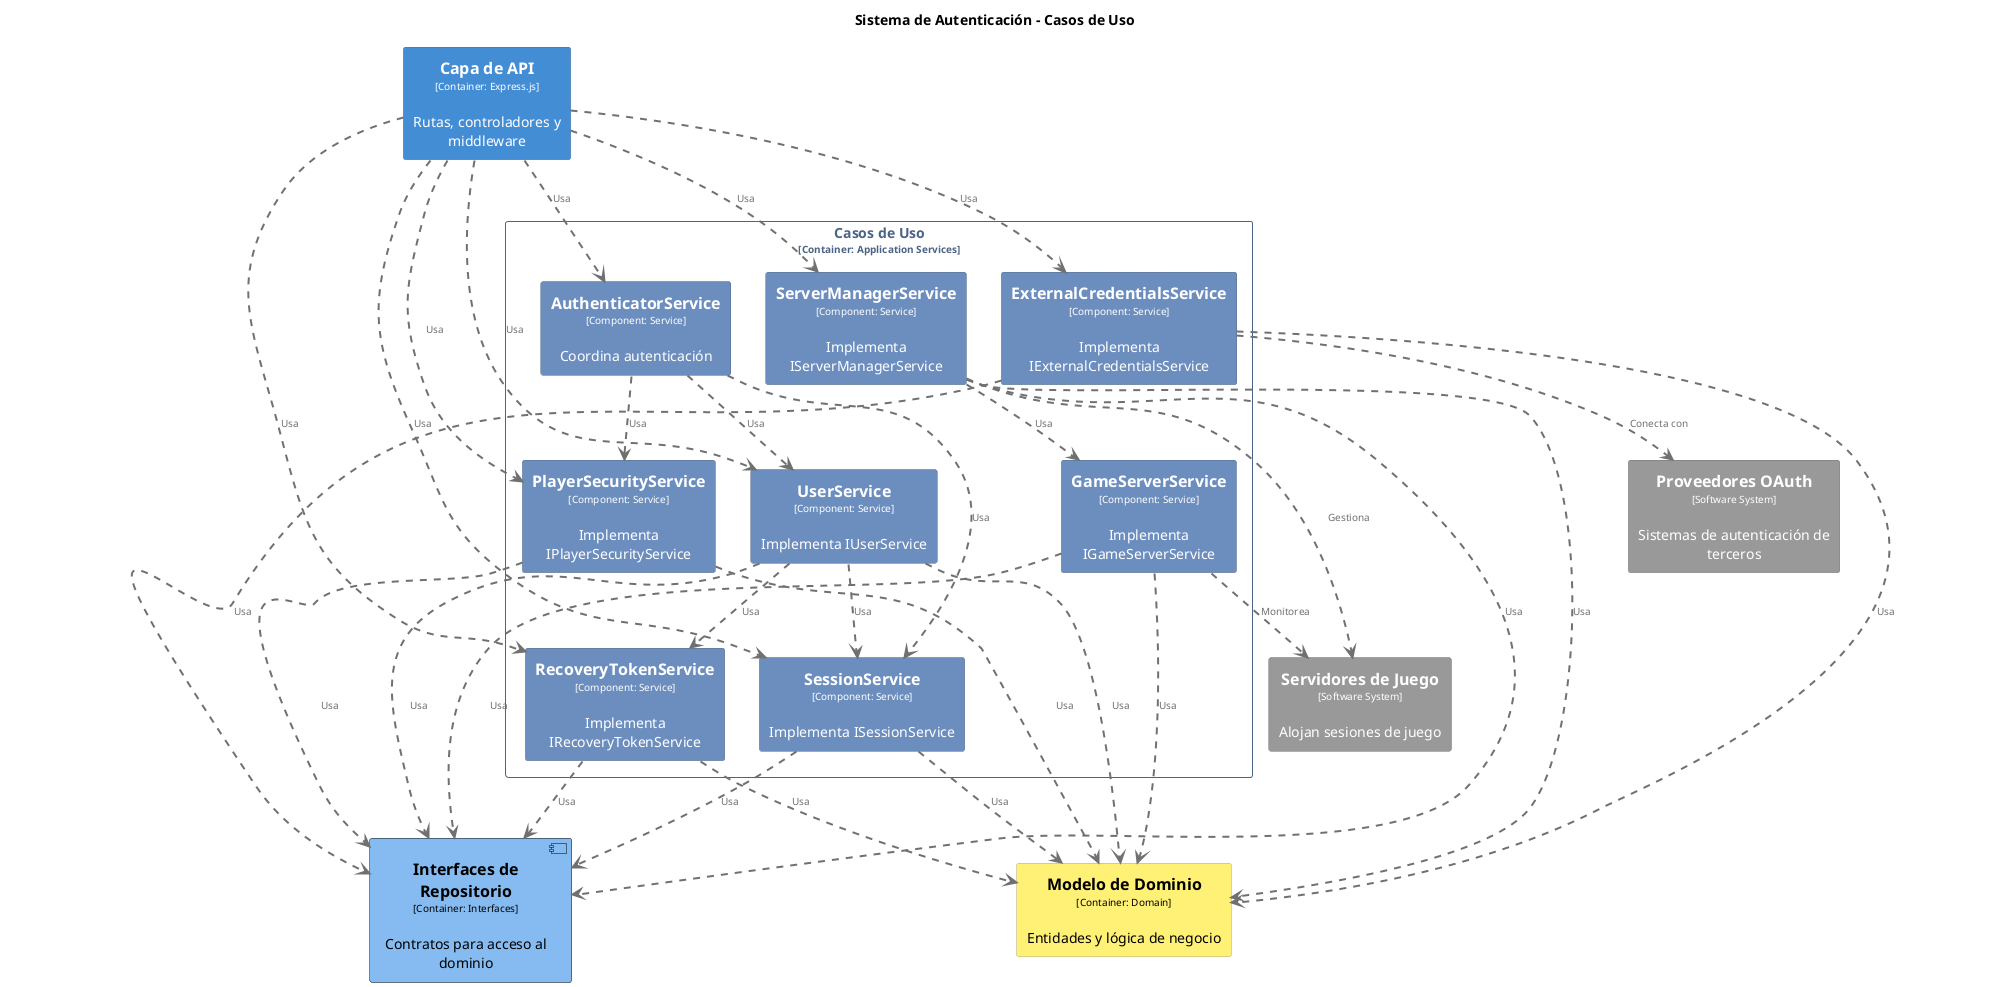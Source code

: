 @startuml auth-cases-uses-diagram
set separator none
title Sistema de Autenticación - Casos de Uso

top to bottom direction

skinparam {
  arrowFontSize 10
  defaultTextAlignment center
  wrapWidth 200
  maxMessageSize 100
}

hide stereotype

skinparam rectangle<<SistemadeAutenticación.CasosdeUso.AuthenticatorService>> {
  BackgroundColor #6c8ebf
  FontColor #ffffff
  BorderColor #4b6385
  shadowing false
}
skinparam rectangle<<SistemadeAutenticación.CapadeAPI>> {
  BackgroundColor #438dd5
  FontColor #ffffff
  BorderColor #2e6295
  shadowing false
}
skinparam rectangle<<SistemadeAutenticación.CasosdeUso.ExternalCredentialsService>> {
  BackgroundColor #6c8ebf
  FontColor #ffffff
  BorderColor #4b6385
  shadowing false
}
skinparam rectangle<<SistemadeAutenticación.CasosdeUso.GameServerService>> {
  BackgroundColor #6c8ebf
  FontColor #ffffff
  BorderColor #4b6385
  shadowing false
}
skinparam component<<SistemadeAutenticación.InterfacesdeRepositorio>> {
  BackgroundColor #85bbf0
  FontColor #000000
  BorderColor #000000
  shadowing false
}
skinparam rectangle<<SistemadeAutenticación.ModelodeDominio>> {
  BackgroundColor #fff176
  FontColor #000000
  BorderColor #b2a852
  shadowing false
}
skinparam rectangle<<SistemadeAutenticación.CasosdeUso.PlayerSecurityService>> {
  BackgroundColor #6c8ebf
  FontColor #ffffff
  BorderColor #4b6385
  shadowing false
}
skinparam rectangle<<ProveedoresOAuth>> {
  BackgroundColor #999999
  FontColor #ffffff
  BorderColor #6b6b6b
  shadowing false
}
skinparam rectangle<<SistemadeAutenticación.CasosdeUso.RecoveryTokenService>> {
  BackgroundColor #6c8ebf
  FontColor #ffffff
  BorderColor #4b6385
  shadowing false
}
skinparam rectangle<<SistemadeAutenticación.CasosdeUso.ServerManagerService>> {
  BackgroundColor #6c8ebf
  FontColor #ffffff
  BorderColor #4b6385
  shadowing false
}
skinparam rectangle<<ServidoresdeJuego>> {
  BackgroundColor #999999
  FontColor #ffffff
  BorderColor #6b6b6b
  shadowing false
}
skinparam rectangle<<SistemadeAutenticación.CasosdeUso.SessionService>> {
  BackgroundColor #6c8ebf
  FontColor #ffffff
  BorderColor #4b6385
  shadowing false
}
skinparam rectangle<<SistemadeAutenticación.CasosdeUso.UserService>> {
  BackgroundColor #6c8ebf
  FontColor #ffffff
  BorderColor #4b6385
  shadowing false
}
skinparam rectangle<<SistemadeAutenticación.CasosdeUso>> {
  BorderColor #4b6385
  FontColor #4b6385
  shadowing false
}

rectangle "==Proveedores OAuth\n<size:10>[Software System]</size>\n\nSistemas de autenticación de terceros" <<ProveedoresOAuth>> as ProveedoresOAuth
rectangle "==Servidores de Juego\n<size:10>[Software System]</size>\n\nAlojan sesiones de juego" <<ServidoresdeJuego>> as ServidoresdeJuego
rectangle "==Capa de API\n<size:10>[Container: Express.js]</size>\n\nRutas, controladores y middleware" <<SistemadeAutenticación.CapadeAPI>> as SistemadeAutenticación.CapadeAPI
component "==Interfaces de Repositorio\n<size:10>[Container: Interfaces]</size>\n\nContratos para acceso al dominio" <<SistemadeAutenticación.InterfacesdeRepositorio>> as SistemadeAutenticación.InterfacesdeRepositorio
rectangle "==Modelo de Dominio\n<size:10>[Container: Domain]</size>\n\nEntidades y lógica de negocio" <<SistemadeAutenticación.ModelodeDominio>> as SistemadeAutenticación.ModelodeDominio

rectangle "Casos de Uso\n<size:10>[Container: Application Services]</size>" <<SistemadeAutenticación.CasosdeUso>> {
  rectangle "==AuthenticatorService\n<size:10>[Component: Service]</size>\n\nCoordina autenticación" <<SistemadeAutenticación.CasosdeUso.AuthenticatorService>> as SistemadeAutenticación.CasosdeUso.AuthenticatorService
  rectangle "==UserService\n<size:10>[Component: Service]</size>\n\nImplementa IUserService" <<SistemadeAutenticación.CasosdeUso.UserService>> as SistemadeAutenticación.CasosdeUso.UserService
  rectangle "==SessionService\n<size:10>[Component: Service]</size>\n\nImplementa ISessionService" <<SistemadeAutenticación.CasosdeUso.SessionService>> as SistemadeAutenticación.CasosdeUso.SessionService
  rectangle "==PlayerSecurityService\n<size:10>[Component: Service]</size>\n\nImplementa IPlayerSecurityService" <<SistemadeAutenticación.CasosdeUso.PlayerSecurityService>> as SistemadeAutenticación.CasosdeUso.PlayerSecurityService
  rectangle "==RecoveryTokenService\n<size:10>[Component: Service]</size>\n\nImplementa IRecoveryTokenService" <<SistemadeAutenticación.CasosdeUso.RecoveryTokenService>> as SistemadeAutenticación.CasosdeUso.RecoveryTokenService
  rectangle "==ExternalCredentialsService\n<size:10>[Component: Service]</size>\n\nImplementa IExternalCredentialsService" <<SistemadeAutenticación.CasosdeUso.ExternalCredentialsService>> as SistemadeAutenticación.CasosdeUso.ExternalCredentialsService
  rectangle "==ServerManagerService\n<size:10>[Component: Service]</size>\n\nImplementa IServerManagerService" <<SistemadeAutenticación.CasosdeUso.ServerManagerService>> as SistemadeAutenticación.CasosdeUso.ServerManagerService
  rectangle "==GameServerService\n<size:10>[Component: Service]</size>\n\nImplementa IGameServerService" <<SistemadeAutenticación.CasosdeUso.GameServerService>> as SistemadeAutenticación.CasosdeUso.GameServerService
}

SistemadeAutenticación.CasosdeUso.RecoveryTokenService .[#707070,thickness=2].> SistemadeAutenticación.ModelodeDominio : "<color:#707070>Usa"
SistemadeAutenticación.CasosdeUso.ExternalCredentialsService .[#707070,thickness=2].> SistemadeAutenticación.ModelodeDominio : "<color:#707070>Usa"
SistemadeAutenticación.CasosdeUso.ServerManagerService .[#707070,thickness=2].> SistemadeAutenticación.ModelodeDominio : "<color:#707070>Usa"
SistemadeAutenticación.CasosdeUso.GameServerService .[#707070,thickness=2].> SistemadeAutenticación.ModelodeDominio : "<color:#707070>Usa"
SistemadeAutenticación.CasosdeUso.ExternalCredentialsService .[#707070,thickness=2].> ProveedoresOAuth : "<color:#707070>Conecta con"
SistemadeAutenticación.CasosdeUso.ServerManagerService .[#707070,thickness=2].> ServidoresdeJuego : "<color:#707070>Gestiona"
SistemadeAutenticación.CasosdeUso.GameServerService .[#707070,thickness=2].> ServidoresdeJuego : "<color:#707070>Monitorea"
SistemadeAutenticación.CapadeAPI .[#707070,thickness=2].> SistemadeAutenticación.CasosdeUso.AuthenticatorService : "<color:#707070>Usa"
SistemadeAutenticación.CapadeAPI .[#707070,thickness=2].> SistemadeAutenticación.CasosdeUso.UserService : "<color:#707070>Usa"
SistemadeAutenticación.CapadeAPI .[#707070,thickness=2].> SistemadeAutenticación.CasosdeUso.SessionService : "<color:#707070>Usa"
SistemadeAutenticación.CapadeAPI .[#707070,thickness=2].> SistemadeAutenticación.CasosdeUso.PlayerSecurityService : "<color:#707070>Usa"
SistemadeAutenticación.CapadeAPI .[#707070,thickness=2].> SistemadeAutenticación.CasosdeUso.RecoveryTokenService : "<color:#707070>Usa"
SistemadeAutenticación.CapadeAPI .[#707070,thickness=2].> SistemadeAutenticación.CasosdeUso.ExternalCredentialsService : "<color:#707070>Usa"
SistemadeAutenticación.CapadeAPI .[#707070,thickness=2].> SistemadeAutenticación.CasosdeUso.ServerManagerService : "<color:#707070>Usa"
SistemadeAutenticación.CasosdeUso.AuthenticatorService .[#707070,thickness=2].> SistemadeAutenticación.CasosdeUso.UserService : "<color:#707070>Usa"
SistemadeAutenticación.CasosdeUso.AuthenticatorService .[#707070,thickness=2].> SistemadeAutenticación.CasosdeUso.SessionService : "<color:#707070>Usa"
SistemadeAutenticación.CasosdeUso.AuthenticatorService .[#707070,thickness=2].> SistemadeAutenticación.CasosdeUso.PlayerSecurityService : "<color:#707070>Usa"
SistemadeAutenticación.CasosdeUso.UserService .[#707070,thickness=2].> SistemadeAutenticación.CasosdeUso.SessionService : "<color:#707070>Usa"
SistemadeAutenticación.CasosdeUso.UserService .[#707070,thickness=2].> SistemadeAutenticación.CasosdeUso.RecoveryTokenService : "<color:#707070>Usa"
SistemadeAutenticación.CasosdeUso.ServerManagerService .[#707070,thickness=2].> SistemadeAutenticación.CasosdeUso.GameServerService : "<color:#707070>Usa"
SistemadeAutenticación.CasosdeUso.UserService .[#707070,thickness=2].> SistemadeAutenticación.InterfacesdeRepositorio : "<color:#707070>Usa"
SistemadeAutenticación.CasosdeUso.SessionService .[#707070,thickness=2].> SistemadeAutenticación.InterfacesdeRepositorio : "<color:#707070>Usa"
SistemadeAutenticación.CasosdeUso.PlayerSecurityService .[#707070,thickness=2].> SistemadeAutenticación.InterfacesdeRepositorio : "<color:#707070>Usa"
SistemadeAutenticación.CasosdeUso.RecoveryTokenService .[#707070,thickness=2].> SistemadeAutenticación.InterfacesdeRepositorio : "<color:#707070>Usa"
SistemadeAutenticación.CasosdeUso.ExternalCredentialsService .[#707070,thickness=2].> SistemadeAutenticación.InterfacesdeRepositorio : "<color:#707070>Usa"
SistemadeAutenticación.CasosdeUso.ServerManagerService .[#707070,thickness=2].> SistemadeAutenticación.InterfacesdeRepositorio : "<color:#707070>Usa"
SistemadeAutenticación.CasosdeUso.GameServerService .[#707070,thickness=2].> SistemadeAutenticación.InterfacesdeRepositorio : "<color:#707070>Usa"
SistemadeAutenticación.CasosdeUso.UserService .[#707070,thickness=2].> SistemadeAutenticación.ModelodeDominio : "<color:#707070>Usa"
SistemadeAutenticación.CasosdeUso.SessionService .[#707070,thickness=2].> SistemadeAutenticación.ModelodeDominio : "<color:#707070>Usa"
SistemadeAutenticación.CasosdeUso.PlayerSecurityService .[#707070,thickness=2].> SistemadeAutenticación.ModelodeDominio : "<color:#707070>Usa"
@enduml